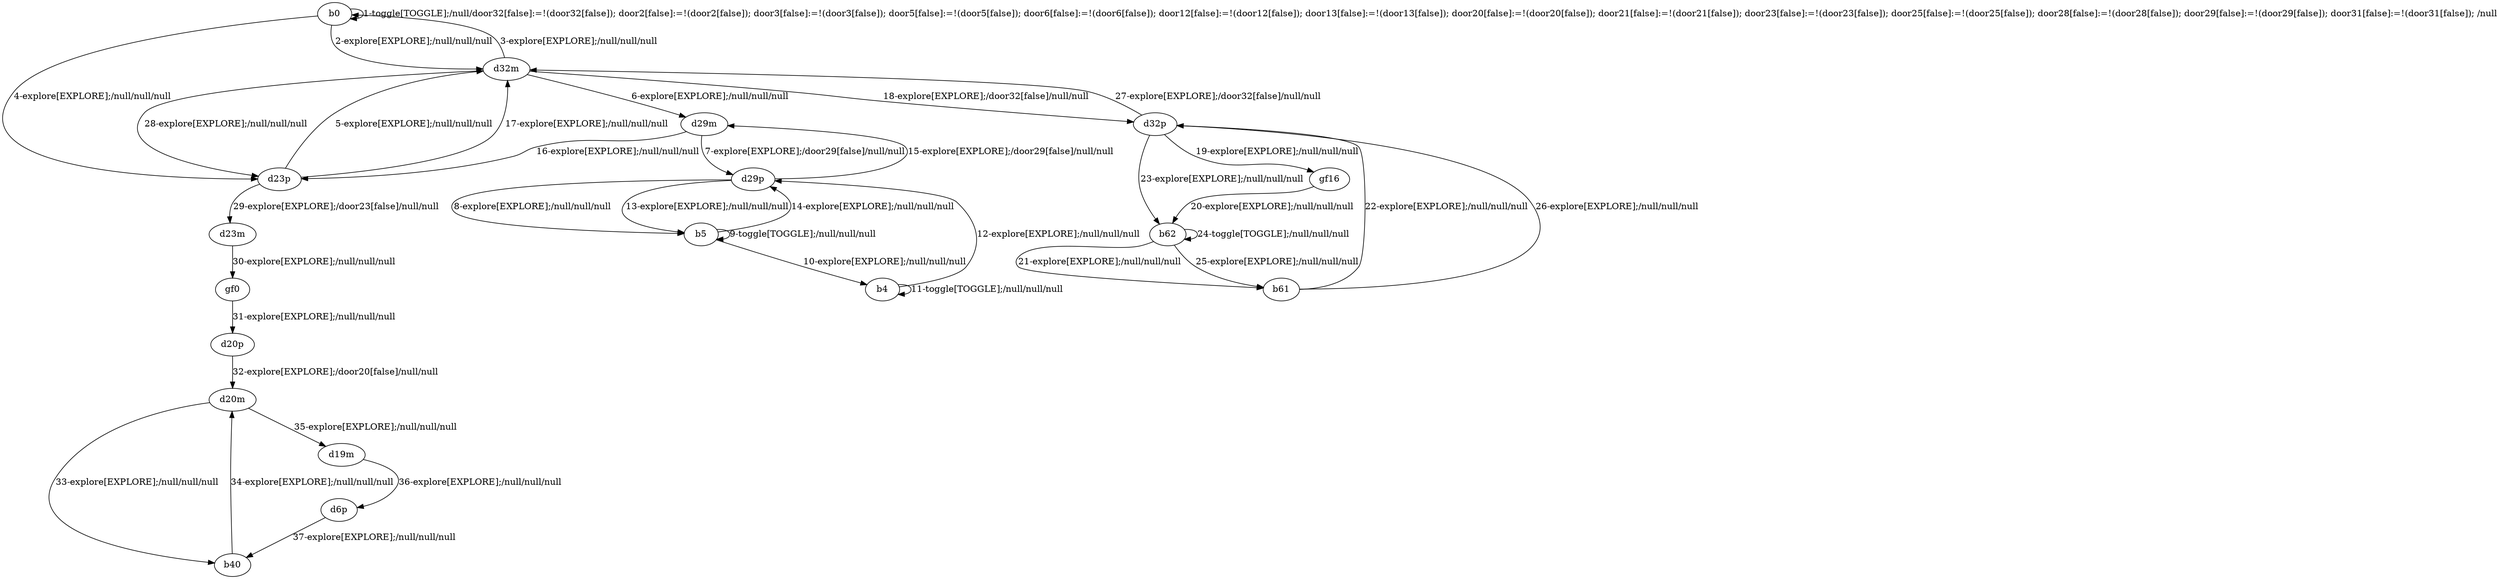 # Total number of goals covered by this test: 1
# d6p --> b40

digraph g {
"b0" -> "b0" [label = "1-toggle[TOGGLE];/null/door32[false]:=!(door32[false]); door2[false]:=!(door2[false]); door3[false]:=!(door3[false]); door5[false]:=!(door5[false]); door6[false]:=!(door6[false]); door12[false]:=!(door12[false]); door13[false]:=!(door13[false]); door20[false]:=!(door20[false]); door21[false]:=!(door21[false]); door23[false]:=!(door23[false]); door25[false]:=!(door25[false]); door28[false]:=!(door28[false]); door29[false]:=!(door29[false]); door31[false]:=!(door31[false]); /null"];
"b0" -> "d32m" [label = "2-explore[EXPLORE];/null/null/null"];
"d32m" -> "b0" [label = "3-explore[EXPLORE];/null/null/null"];
"b0" -> "d23p" [label = "4-explore[EXPLORE];/null/null/null"];
"d23p" -> "d32m" [label = "5-explore[EXPLORE];/null/null/null"];
"d32m" -> "d29m" [label = "6-explore[EXPLORE];/null/null/null"];
"d29m" -> "d29p" [label = "7-explore[EXPLORE];/door29[false]/null/null"];
"d29p" -> "b5" [label = "8-explore[EXPLORE];/null/null/null"];
"b5" -> "b5" [label = "9-toggle[TOGGLE];/null/null/null"];
"b5" -> "b4" [label = "10-explore[EXPLORE];/null/null/null"];
"b4" -> "b4" [label = "11-toggle[TOGGLE];/null/null/null"];
"b4" -> "d29p" [label = "12-explore[EXPLORE];/null/null/null"];
"d29p" -> "b5" [label = "13-explore[EXPLORE];/null/null/null"];
"b5" -> "d29p" [label = "14-explore[EXPLORE];/null/null/null"];
"d29p" -> "d29m" [label = "15-explore[EXPLORE];/door29[false]/null/null"];
"d29m" -> "d23p" [label = "16-explore[EXPLORE];/null/null/null"];
"d23p" -> "d32m" [label = "17-explore[EXPLORE];/null/null/null"];
"d32m" -> "d32p" [label = "18-explore[EXPLORE];/door32[false]/null/null"];
"d32p" -> "gf16" [label = "19-explore[EXPLORE];/null/null/null"];
"gf16" -> "b62" [label = "20-explore[EXPLORE];/null/null/null"];
"b62" -> "b61" [label = "21-explore[EXPLORE];/null/null/null"];
"b61" -> "d32p" [label = "22-explore[EXPLORE];/null/null/null"];
"d32p" -> "b62" [label = "23-explore[EXPLORE];/null/null/null"];
"b62" -> "b62" [label = "24-toggle[TOGGLE];/null/null/null"];
"b62" -> "b61" [label = "25-explore[EXPLORE];/null/null/null"];
"b61" -> "d32p" [label = "26-explore[EXPLORE];/null/null/null"];
"d32p" -> "d32m" [label = "27-explore[EXPLORE];/door32[false]/null/null"];
"d32m" -> "d23p" [label = "28-explore[EXPLORE];/null/null/null"];
"d23p" -> "d23m" [label = "29-explore[EXPLORE];/door23[false]/null/null"];
"d23m" -> "gf0" [label = "30-explore[EXPLORE];/null/null/null"];
"gf0" -> "d20p" [label = "31-explore[EXPLORE];/null/null/null"];
"d20p" -> "d20m" [label = "32-explore[EXPLORE];/door20[false]/null/null"];
"d20m" -> "b40" [label = "33-explore[EXPLORE];/null/null/null"];
"b40" -> "d20m" [label = "34-explore[EXPLORE];/null/null/null"];
"d20m" -> "d19m" [label = "35-explore[EXPLORE];/null/null/null"];
"d19m" -> "d6p" [label = "36-explore[EXPLORE];/null/null/null"];
"d6p" -> "b40" [label = "37-explore[EXPLORE];/null/null/null"];
}